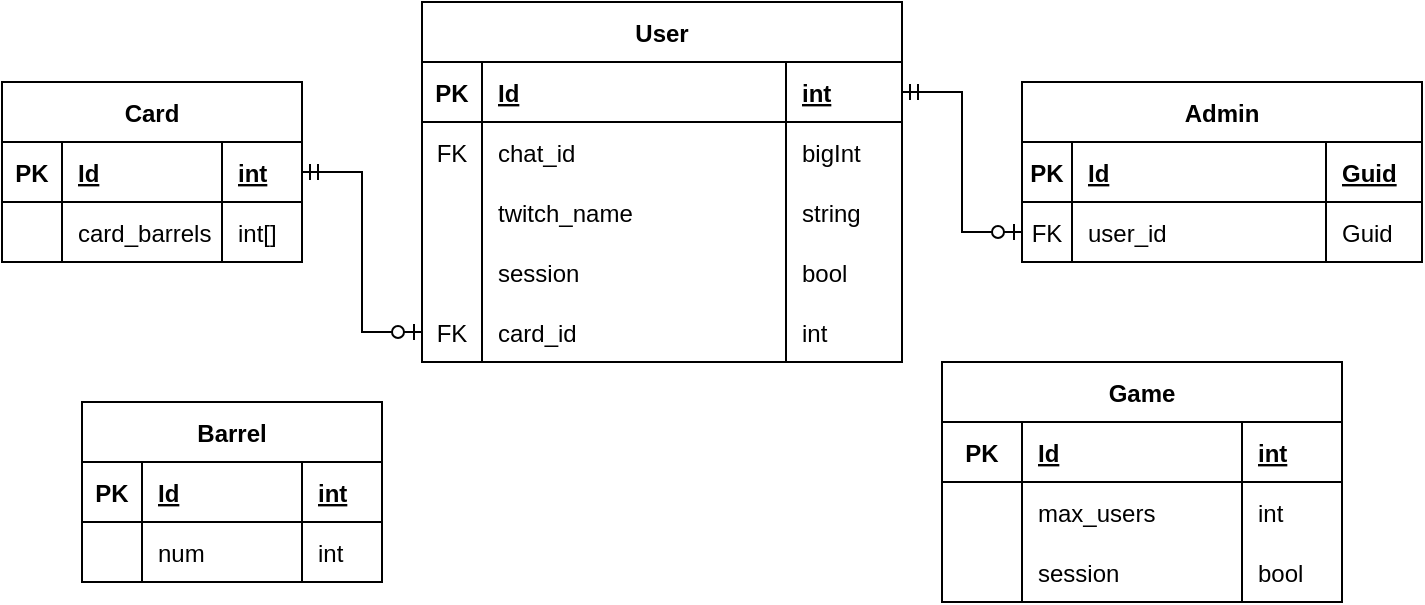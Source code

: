 <mxfile version="17.1.3" type="device"><diagram id="EyEHnmFpXSGbcfGTxQxn" name="Page-1"><mxGraphModel dx="1422" dy="799" grid="1" gridSize="10" guides="1" tooltips="1" connect="1" arrows="1" fold="1" page="1" pageScale="1" pageWidth="827" pageHeight="1169" math="0" shadow="0"><root><mxCell id="0"/><mxCell id="1" parent="0"/><mxCell id="UShXCJz1TF-Tyu379j8b-28" value="Admin" style="shape=table;startSize=30;container=1;collapsible=2;childLayout=tableLayout;fixedRows=1;rowLines=0;fontStyle=1;align=center;resizeLast=0;columnLines=1;resizeLastRow=0;shadow=0;rounded=0;sketch=0;" parent="1" vertex="1"><mxGeometry x="560" y="280" width="200" height="90" as="geometry"><mxRectangle x="240" y="270" width="60" height="30" as="alternateBounds"/></mxGeometry></mxCell><mxCell id="UShXCJz1TF-Tyu379j8b-29" value="" style="shape=partialRectangle;collapsible=0;dropTarget=0;pointerEvents=0;fillColor=none;top=0;left=0;bottom=1;right=0;points=[[0,0.5],[1,0.5]];portConstraint=eastwest;" parent="UShXCJz1TF-Tyu379j8b-28" vertex="1"><mxGeometry y="30" width="200" height="30" as="geometry"/></mxCell><mxCell id="UShXCJz1TF-Tyu379j8b-30" value="PK" style="shape=partialRectangle;connectable=0;fillColor=none;top=0;left=0;bottom=0;right=0;fontStyle=1;overflow=hidden;" parent="UShXCJz1TF-Tyu379j8b-29" vertex="1"><mxGeometry width="25" height="30" as="geometry"><mxRectangle width="25" height="30" as="alternateBounds"/></mxGeometry></mxCell><mxCell id="UShXCJz1TF-Tyu379j8b-31" value="Id" style="shape=partialRectangle;connectable=0;fillColor=none;top=0;left=0;bottom=0;right=0;align=left;spacingLeft=6;fontStyle=5;overflow=hidden;" parent="UShXCJz1TF-Tyu379j8b-29" vertex="1"><mxGeometry x="25" width="127" height="30" as="geometry"><mxRectangle width="127" height="30" as="alternateBounds"/></mxGeometry></mxCell><mxCell id="UShXCJz1TF-Tyu379j8b-348" value="Guid" style="shape=partialRectangle;connectable=0;fillColor=none;top=0;left=0;bottom=0;right=0;align=left;spacingLeft=6;fontStyle=5;overflow=hidden;" parent="UShXCJz1TF-Tyu379j8b-29" vertex="1"><mxGeometry x="152" width="48" height="30" as="geometry"><mxRectangle width="48" height="30" as="alternateBounds"/></mxGeometry></mxCell><mxCell id="UShXCJz1TF-Tyu379j8b-32" value="" style="shape=partialRectangle;collapsible=0;dropTarget=0;pointerEvents=0;fillColor=none;top=0;left=0;bottom=0;right=0;points=[[0,0.5],[1,0.5]];portConstraint=eastwest;" parent="UShXCJz1TF-Tyu379j8b-28" vertex="1"><mxGeometry y="60" width="200" height="30" as="geometry"/></mxCell><mxCell id="UShXCJz1TF-Tyu379j8b-33" value="FK" style="shape=partialRectangle;connectable=0;fillColor=none;top=0;left=0;bottom=0;right=0;editable=1;overflow=hidden;" parent="UShXCJz1TF-Tyu379j8b-32" vertex="1"><mxGeometry width="25" height="30" as="geometry"><mxRectangle width="25" height="30" as="alternateBounds"/></mxGeometry></mxCell><mxCell id="UShXCJz1TF-Tyu379j8b-34" value="user_id" style="shape=partialRectangle;connectable=0;fillColor=none;top=0;left=0;bottom=0;right=0;align=left;spacingLeft=6;overflow=hidden;" parent="UShXCJz1TF-Tyu379j8b-32" vertex="1"><mxGeometry x="25" width="127" height="30" as="geometry"><mxRectangle width="127" height="30" as="alternateBounds"/></mxGeometry></mxCell><mxCell id="UShXCJz1TF-Tyu379j8b-349" value="Guid" style="shape=partialRectangle;connectable=0;fillColor=none;top=0;left=0;bottom=0;right=0;align=left;spacingLeft=6;overflow=hidden;" parent="UShXCJz1TF-Tyu379j8b-32" vertex="1"><mxGeometry x="152" width="48" height="30" as="geometry"><mxRectangle width="48" height="30" as="alternateBounds"/></mxGeometry></mxCell><mxCell id="UShXCJz1TF-Tyu379j8b-356" value="Game" style="shape=table;startSize=30;container=1;collapsible=2;childLayout=tableLayout;fixedRows=1;rowLines=0;fontStyle=1;align=center;resizeLast=0;columnLines=1;resizeLastRow=0;shadow=0;rounded=0;sketch=0;" parent="1" vertex="1"><mxGeometry x="520" y="420" width="200" height="120" as="geometry"><mxRectangle x="320" y="330" width="60" height="30" as="alternateBounds"/></mxGeometry></mxCell><mxCell id="UShXCJz1TF-Tyu379j8b-357" value="" style="shape=partialRectangle;collapsible=0;dropTarget=0;pointerEvents=0;fillColor=none;top=0;left=0;bottom=1;right=0;points=[[0,0.5],[1,0.5]];portConstraint=eastwest;" parent="UShXCJz1TF-Tyu379j8b-356" vertex="1"><mxGeometry y="30" width="200" height="30" as="geometry"/></mxCell><mxCell id="UShXCJz1TF-Tyu379j8b-358" value="PK" style="shape=partialRectangle;connectable=0;fillColor=none;top=0;left=0;bottom=0;right=0;fontStyle=1;overflow=hidden;" parent="UShXCJz1TF-Tyu379j8b-357" vertex="1"><mxGeometry width="40" height="30" as="geometry"><mxRectangle width="40" height="30" as="alternateBounds"/></mxGeometry></mxCell><mxCell id="UShXCJz1TF-Tyu379j8b-359" value="Id" style="shape=partialRectangle;connectable=0;fillColor=none;top=0;left=0;bottom=0;right=0;align=left;spacingLeft=6;fontStyle=5;overflow=hidden;" parent="UShXCJz1TF-Tyu379j8b-357" vertex="1"><mxGeometry x="40" width="110" height="30" as="geometry"><mxRectangle width="110" height="30" as="alternateBounds"/></mxGeometry></mxCell><mxCell id="UShXCJz1TF-Tyu379j8b-360" value="int" style="shape=partialRectangle;connectable=0;fillColor=none;top=0;left=0;bottom=0;right=0;align=left;spacingLeft=6;fontStyle=5;overflow=hidden;" parent="UShXCJz1TF-Tyu379j8b-357" vertex="1"><mxGeometry x="150" width="50" height="30" as="geometry"><mxRectangle width="50" height="30" as="alternateBounds"/></mxGeometry></mxCell><mxCell id="UShXCJz1TF-Tyu379j8b-361" value="" style="shape=partialRectangle;collapsible=0;dropTarget=0;pointerEvents=0;fillColor=none;top=0;left=0;bottom=0;right=0;points=[[0,0.5],[1,0.5]];portConstraint=eastwest;" parent="UShXCJz1TF-Tyu379j8b-356" vertex="1"><mxGeometry y="60" width="200" height="30" as="geometry"/></mxCell><mxCell id="UShXCJz1TF-Tyu379j8b-362" value="" style="shape=partialRectangle;connectable=0;fillColor=none;top=0;left=0;bottom=0;right=0;editable=1;overflow=hidden;" parent="UShXCJz1TF-Tyu379j8b-361" vertex="1"><mxGeometry width="40" height="30" as="geometry"><mxRectangle width="40" height="30" as="alternateBounds"/></mxGeometry></mxCell><mxCell id="UShXCJz1TF-Tyu379j8b-363" value="max_users" style="shape=partialRectangle;connectable=0;fillColor=none;top=0;left=0;bottom=0;right=0;align=left;spacingLeft=6;overflow=hidden;" parent="UShXCJz1TF-Tyu379j8b-361" vertex="1"><mxGeometry x="40" width="110" height="30" as="geometry"><mxRectangle width="110" height="30" as="alternateBounds"/></mxGeometry></mxCell><mxCell id="UShXCJz1TF-Tyu379j8b-364" value="int" style="shape=partialRectangle;connectable=0;fillColor=none;top=0;left=0;bottom=0;right=0;align=left;spacingLeft=6;overflow=hidden;" parent="UShXCJz1TF-Tyu379j8b-361" vertex="1"><mxGeometry x="150" width="50" height="30" as="geometry"><mxRectangle width="50" height="30" as="alternateBounds"/></mxGeometry></mxCell><mxCell id="w0sAyiu81AESUfZ_AUr2-1" value="" style="shape=partialRectangle;collapsible=0;dropTarget=0;pointerEvents=0;fillColor=none;top=0;left=0;bottom=0;right=0;points=[[0,0.5],[1,0.5]];portConstraint=eastwest;" parent="UShXCJz1TF-Tyu379j8b-356" vertex="1"><mxGeometry y="90" width="200" height="30" as="geometry"/></mxCell><mxCell id="w0sAyiu81AESUfZ_AUr2-2" value="" style="shape=partialRectangle;connectable=0;fillColor=none;top=0;left=0;bottom=0;right=0;editable=1;overflow=hidden;" parent="w0sAyiu81AESUfZ_AUr2-1" vertex="1"><mxGeometry width="40" height="30" as="geometry"><mxRectangle width="40" height="30" as="alternateBounds"/></mxGeometry></mxCell><mxCell id="w0sAyiu81AESUfZ_AUr2-3" value="session" style="shape=partialRectangle;connectable=0;fillColor=none;top=0;left=0;bottom=0;right=0;align=left;spacingLeft=6;overflow=hidden;" parent="w0sAyiu81AESUfZ_AUr2-1" vertex="1"><mxGeometry x="40" width="110" height="30" as="geometry"><mxRectangle width="110" height="30" as="alternateBounds"/></mxGeometry></mxCell><mxCell id="w0sAyiu81AESUfZ_AUr2-4" value="bool" style="shape=partialRectangle;connectable=0;fillColor=none;top=0;left=0;bottom=0;right=0;align=left;spacingLeft=6;overflow=hidden;" parent="w0sAyiu81AESUfZ_AUr2-1" vertex="1"><mxGeometry x="150" width="50" height="30" as="geometry"><mxRectangle width="50" height="30" as="alternateBounds"/></mxGeometry></mxCell><mxCell id="UShXCJz1TF-Tyu379j8b-385" value="Barrel" style="shape=table;startSize=30;container=1;collapsible=2;childLayout=tableLayout;fixedRows=1;rowLines=0;fontStyle=1;align=center;resizeLast=0;columnLines=1;resizeLastRow=0;shadow=0;rounded=0;sketch=0;" parent="1" vertex="1"><mxGeometry x="90" y="440" width="150" height="90" as="geometry"><mxRectangle x="320" y="330" width="60" height="30" as="alternateBounds"/></mxGeometry></mxCell><mxCell id="UShXCJz1TF-Tyu379j8b-386" value="" style="shape=partialRectangle;collapsible=0;dropTarget=0;pointerEvents=0;fillColor=none;top=0;left=0;bottom=1;right=0;points=[[0,0.5],[1,0.5]];portConstraint=eastwest;" parent="UShXCJz1TF-Tyu379j8b-385" vertex="1"><mxGeometry y="30" width="150" height="30" as="geometry"/></mxCell><mxCell id="UShXCJz1TF-Tyu379j8b-387" value="PK" style="shape=partialRectangle;connectable=0;fillColor=none;top=0;left=0;bottom=0;right=0;fontStyle=1;overflow=hidden;" parent="UShXCJz1TF-Tyu379j8b-386" vertex="1"><mxGeometry width="30" height="30" as="geometry"><mxRectangle width="30" height="30" as="alternateBounds"/></mxGeometry></mxCell><mxCell id="UShXCJz1TF-Tyu379j8b-388" value="Id" style="shape=partialRectangle;connectable=0;fillColor=none;top=0;left=0;bottom=0;right=0;align=left;spacingLeft=6;fontStyle=5;overflow=hidden;" parent="UShXCJz1TF-Tyu379j8b-386" vertex="1"><mxGeometry x="30" width="80" height="30" as="geometry"><mxRectangle width="80" height="30" as="alternateBounds"/></mxGeometry></mxCell><mxCell id="UShXCJz1TF-Tyu379j8b-389" value="int" style="shape=partialRectangle;connectable=0;fillColor=none;top=0;left=0;bottom=0;right=0;align=left;spacingLeft=6;fontStyle=5;overflow=hidden;" parent="UShXCJz1TF-Tyu379j8b-386" vertex="1"><mxGeometry x="110" width="40" height="30" as="geometry"><mxRectangle width="40" height="30" as="alternateBounds"/></mxGeometry></mxCell><mxCell id="UShXCJz1TF-Tyu379j8b-390" value="" style="shape=partialRectangle;collapsible=0;dropTarget=0;pointerEvents=0;fillColor=none;top=0;left=0;bottom=0;right=0;points=[[0,0.5],[1,0.5]];portConstraint=eastwest;" parent="UShXCJz1TF-Tyu379j8b-385" vertex="1"><mxGeometry y="60" width="150" height="30" as="geometry"/></mxCell><mxCell id="UShXCJz1TF-Tyu379j8b-391" value="" style="shape=partialRectangle;connectable=0;fillColor=none;top=0;left=0;bottom=0;right=0;editable=1;overflow=hidden;" parent="UShXCJz1TF-Tyu379j8b-390" vertex="1"><mxGeometry width="30" height="30" as="geometry"><mxRectangle width="30" height="30" as="alternateBounds"/></mxGeometry></mxCell><mxCell id="UShXCJz1TF-Tyu379j8b-392" value="num" style="shape=partialRectangle;connectable=0;fillColor=none;top=0;left=0;bottom=0;right=0;align=left;spacingLeft=6;overflow=hidden;" parent="UShXCJz1TF-Tyu379j8b-390" vertex="1"><mxGeometry x="30" width="80" height="30" as="geometry"><mxRectangle width="80" height="30" as="alternateBounds"/></mxGeometry></mxCell><mxCell id="UShXCJz1TF-Tyu379j8b-393" value="int" style="shape=partialRectangle;connectable=0;fillColor=none;top=0;left=0;bottom=0;right=0;align=left;spacingLeft=6;overflow=hidden;" parent="UShXCJz1TF-Tyu379j8b-390" vertex="1"><mxGeometry x="110" width="40" height="30" as="geometry"><mxRectangle width="40" height="30" as="alternateBounds"/></mxGeometry></mxCell><mxCell id="UShXCJz1TF-Tyu379j8b-394" value="Card" style="shape=table;startSize=30;container=1;collapsible=2;childLayout=tableLayout;fixedRows=1;rowLines=0;fontStyle=1;align=center;resizeLast=0;columnLines=1;resizeLastRow=0;shadow=0;rounded=0;sketch=0;" parent="1" vertex="1"><mxGeometry x="50" y="280" width="150" height="90" as="geometry"><mxRectangle x="320" y="330" width="60" height="30" as="alternateBounds"/></mxGeometry></mxCell><mxCell id="UShXCJz1TF-Tyu379j8b-395" value="" style="shape=partialRectangle;collapsible=0;dropTarget=0;pointerEvents=0;fillColor=none;top=0;left=0;bottom=1;right=0;points=[[0,0.5],[1,0.5]];portConstraint=eastwest;" parent="UShXCJz1TF-Tyu379j8b-394" vertex="1"><mxGeometry y="30" width="150" height="30" as="geometry"/></mxCell><mxCell id="UShXCJz1TF-Tyu379j8b-396" value="PK" style="shape=partialRectangle;connectable=0;fillColor=none;top=0;left=0;bottom=0;right=0;fontStyle=1;overflow=hidden;" parent="UShXCJz1TF-Tyu379j8b-395" vertex="1"><mxGeometry width="30" height="30" as="geometry"><mxRectangle width="30" height="30" as="alternateBounds"/></mxGeometry></mxCell><mxCell id="UShXCJz1TF-Tyu379j8b-397" value="Id" style="shape=partialRectangle;connectable=0;fillColor=none;top=0;left=0;bottom=0;right=0;align=left;spacingLeft=6;fontStyle=5;overflow=hidden;" parent="UShXCJz1TF-Tyu379j8b-395" vertex="1"><mxGeometry x="30" width="80" height="30" as="geometry"><mxRectangle width="80" height="30" as="alternateBounds"/></mxGeometry></mxCell><mxCell id="UShXCJz1TF-Tyu379j8b-398" value="int" style="shape=partialRectangle;connectable=0;fillColor=none;top=0;left=0;bottom=0;right=0;align=left;spacingLeft=6;fontStyle=5;overflow=hidden;" parent="UShXCJz1TF-Tyu379j8b-395" vertex="1"><mxGeometry x="110" width="40" height="30" as="geometry"><mxRectangle width="40" height="30" as="alternateBounds"/></mxGeometry></mxCell><mxCell id="UShXCJz1TF-Tyu379j8b-399" value="" style="shape=partialRectangle;collapsible=0;dropTarget=0;pointerEvents=0;fillColor=none;top=0;left=0;bottom=0;right=0;points=[[0,0.5],[1,0.5]];portConstraint=eastwest;" parent="UShXCJz1TF-Tyu379j8b-394" vertex="1"><mxGeometry y="60" width="150" height="30" as="geometry"/></mxCell><mxCell id="UShXCJz1TF-Tyu379j8b-400" value="" style="shape=partialRectangle;connectable=0;fillColor=none;top=0;left=0;bottom=0;right=0;editable=1;overflow=hidden;" parent="UShXCJz1TF-Tyu379j8b-399" vertex="1"><mxGeometry width="30" height="30" as="geometry"><mxRectangle width="30" height="30" as="alternateBounds"/></mxGeometry></mxCell><mxCell id="UShXCJz1TF-Tyu379j8b-401" value="card_barrels" style="shape=partialRectangle;connectable=0;fillColor=none;top=0;left=0;bottom=0;right=0;align=left;spacingLeft=6;overflow=hidden;" parent="UShXCJz1TF-Tyu379j8b-399" vertex="1"><mxGeometry x="30" width="80" height="30" as="geometry"><mxRectangle width="80" height="30" as="alternateBounds"/></mxGeometry></mxCell><mxCell id="UShXCJz1TF-Tyu379j8b-402" value="int[]" style="shape=partialRectangle;connectable=0;fillColor=none;top=0;left=0;bottom=0;right=0;align=left;spacingLeft=6;overflow=hidden;" parent="UShXCJz1TF-Tyu379j8b-399" vertex="1"><mxGeometry x="110" width="40" height="30" as="geometry"><mxRectangle width="40" height="30" as="alternateBounds"/></mxGeometry></mxCell><mxCell id="UShXCJz1TF-Tyu379j8b-475" value="User" style="shape=table;startSize=30;container=1;collapsible=2;childLayout=tableLayout;fixedRows=1;rowLines=0;fontStyle=1;align=center;resizeLast=0;columnLines=1;resizeLastRow=0;shadow=0;rounded=0;sketch=0;" parent="1" vertex="1"><mxGeometry x="260" y="240" width="240" height="180" as="geometry"><mxRectangle x="240" y="270" width="60" height="30" as="alternateBounds"/></mxGeometry></mxCell><mxCell id="UShXCJz1TF-Tyu379j8b-476" value="" style="shape=partialRectangle;collapsible=0;dropTarget=0;pointerEvents=0;fillColor=none;top=0;left=0;bottom=1;right=0;points=[[0,0.5],[1,0.5]];portConstraint=eastwest;" parent="UShXCJz1TF-Tyu379j8b-475" vertex="1"><mxGeometry y="30" width="240" height="30" as="geometry"/></mxCell><mxCell id="UShXCJz1TF-Tyu379j8b-477" value="PK" style="shape=partialRectangle;connectable=0;fillColor=none;top=0;left=0;bottom=0;right=0;fontStyle=1;overflow=hidden;" parent="UShXCJz1TF-Tyu379j8b-476" vertex="1"><mxGeometry width="30" height="30" as="geometry"><mxRectangle width="30" height="30" as="alternateBounds"/></mxGeometry></mxCell><mxCell id="UShXCJz1TF-Tyu379j8b-478" value="Id" style="shape=partialRectangle;connectable=0;fillColor=none;top=0;left=0;bottom=0;right=0;align=left;spacingLeft=6;fontStyle=5;overflow=hidden;" parent="UShXCJz1TF-Tyu379j8b-476" vertex="1"><mxGeometry x="30" width="152" height="30" as="geometry"><mxRectangle width="152" height="30" as="alternateBounds"/></mxGeometry></mxCell><mxCell id="UShXCJz1TF-Tyu379j8b-479" value="int" style="shape=partialRectangle;connectable=0;fillColor=none;top=0;left=0;bottom=0;right=0;align=left;spacingLeft=6;fontStyle=5;overflow=hidden;" parent="UShXCJz1TF-Tyu379j8b-476" vertex="1"><mxGeometry x="182" width="58" height="30" as="geometry"><mxRectangle width="58" height="30" as="alternateBounds"/></mxGeometry></mxCell><mxCell id="UShXCJz1TF-Tyu379j8b-480" value="" style="shape=partialRectangle;collapsible=0;dropTarget=0;pointerEvents=0;fillColor=none;top=0;left=0;bottom=0;right=0;points=[[0,0.5],[1,0.5]];portConstraint=eastwest;" parent="UShXCJz1TF-Tyu379j8b-475" vertex="1"><mxGeometry y="60" width="240" height="30" as="geometry"/></mxCell><mxCell id="UShXCJz1TF-Tyu379j8b-481" value="FK" style="shape=partialRectangle;connectable=0;fillColor=none;top=0;left=0;bottom=0;right=0;editable=1;overflow=hidden;" parent="UShXCJz1TF-Tyu379j8b-480" vertex="1"><mxGeometry width="30" height="30" as="geometry"><mxRectangle width="30" height="30" as="alternateBounds"/></mxGeometry></mxCell><mxCell id="UShXCJz1TF-Tyu379j8b-482" value="chat_id" style="shape=partialRectangle;connectable=0;fillColor=none;top=0;left=0;bottom=0;right=0;align=left;spacingLeft=6;overflow=hidden;" parent="UShXCJz1TF-Tyu379j8b-480" vertex="1"><mxGeometry x="30" width="152" height="30" as="geometry"><mxRectangle width="152" height="30" as="alternateBounds"/></mxGeometry></mxCell><mxCell id="UShXCJz1TF-Tyu379j8b-483" value="bigInt" style="shape=partialRectangle;connectable=0;fillColor=none;top=0;left=0;bottom=0;right=0;align=left;spacingLeft=6;overflow=hidden;" parent="UShXCJz1TF-Tyu379j8b-480" vertex="1"><mxGeometry x="182" width="58" height="30" as="geometry"><mxRectangle width="58" height="30" as="alternateBounds"/></mxGeometry></mxCell><mxCell id="UShXCJz1TF-Tyu379j8b-484" value="" style="shape=partialRectangle;collapsible=0;dropTarget=0;pointerEvents=0;fillColor=none;top=0;left=0;bottom=0;right=0;points=[[0,0.5],[1,0.5]];portConstraint=eastwest;" parent="UShXCJz1TF-Tyu379j8b-475" vertex="1"><mxGeometry y="90" width="240" height="30" as="geometry"/></mxCell><mxCell id="UShXCJz1TF-Tyu379j8b-485" value="" style="shape=partialRectangle;connectable=0;fillColor=none;top=0;left=0;bottom=0;right=0;editable=1;overflow=hidden;" parent="UShXCJz1TF-Tyu379j8b-484" vertex="1"><mxGeometry width="30" height="30" as="geometry"><mxRectangle width="30" height="30" as="alternateBounds"/></mxGeometry></mxCell><mxCell id="UShXCJz1TF-Tyu379j8b-486" value="twitch_name" style="shape=partialRectangle;connectable=0;fillColor=none;top=0;left=0;bottom=0;right=0;align=left;spacingLeft=6;overflow=hidden;" parent="UShXCJz1TF-Tyu379j8b-484" vertex="1"><mxGeometry x="30" width="152" height="30" as="geometry"><mxRectangle width="152" height="30" as="alternateBounds"/></mxGeometry></mxCell><mxCell id="UShXCJz1TF-Tyu379j8b-487" value="string" style="shape=partialRectangle;connectable=0;fillColor=none;top=0;left=0;bottom=0;right=0;align=left;spacingLeft=6;overflow=hidden;" parent="UShXCJz1TF-Tyu379j8b-484" vertex="1"><mxGeometry x="182" width="58" height="30" as="geometry"><mxRectangle width="58" height="30" as="alternateBounds"/></mxGeometry></mxCell><mxCell id="5qVIBpcAY4MntHpd0wE9-1" value="" style="shape=partialRectangle;collapsible=0;dropTarget=0;pointerEvents=0;fillColor=none;top=0;left=0;bottom=0;right=0;points=[[0,0.5],[1,0.5]];portConstraint=eastwest;" vertex="1" parent="UShXCJz1TF-Tyu379j8b-475"><mxGeometry y="120" width="240" height="30" as="geometry"/></mxCell><mxCell id="5qVIBpcAY4MntHpd0wE9-2" value="" style="shape=partialRectangle;connectable=0;fillColor=none;top=0;left=0;bottom=0;right=0;editable=1;overflow=hidden;" vertex="1" parent="5qVIBpcAY4MntHpd0wE9-1"><mxGeometry width="30" height="30" as="geometry"><mxRectangle width="30" height="30" as="alternateBounds"/></mxGeometry></mxCell><mxCell id="5qVIBpcAY4MntHpd0wE9-3" value="session" style="shape=partialRectangle;connectable=0;fillColor=none;top=0;left=0;bottom=0;right=0;align=left;spacingLeft=6;overflow=hidden;" vertex="1" parent="5qVIBpcAY4MntHpd0wE9-1"><mxGeometry x="30" width="152" height="30" as="geometry"><mxRectangle width="152" height="30" as="alternateBounds"/></mxGeometry></mxCell><mxCell id="5qVIBpcAY4MntHpd0wE9-4" value="bool" style="shape=partialRectangle;connectable=0;fillColor=none;top=0;left=0;bottom=0;right=0;align=left;spacingLeft=6;overflow=hidden;" vertex="1" parent="5qVIBpcAY4MntHpd0wE9-1"><mxGeometry x="182" width="58" height="30" as="geometry"><mxRectangle width="58" height="30" as="alternateBounds"/></mxGeometry></mxCell><mxCell id="5qVIBpcAY4MntHpd0wE9-5" value="" style="shape=partialRectangle;collapsible=0;dropTarget=0;pointerEvents=0;fillColor=none;top=0;left=0;bottom=0;right=0;points=[[0,0.5],[1,0.5]];portConstraint=eastwest;" vertex="1" parent="UShXCJz1TF-Tyu379j8b-475"><mxGeometry y="150" width="240" height="30" as="geometry"/></mxCell><mxCell id="5qVIBpcAY4MntHpd0wE9-6" value="FK" style="shape=partialRectangle;connectable=0;fillColor=none;top=0;left=0;bottom=0;right=0;editable=1;overflow=hidden;" vertex="1" parent="5qVIBpcAY4MntHpd0wE9-5"><mxGeometry width="30" height="30" as="geometry"><mxRectangle width="30" height="30" as="alternateBounds"/></mxGeometry></mxCell><mxCell id="5qVIBpcAY4MntHpd0wE9-7" value="card_id" style="shape=partialRectangle;connectable=0;fillColor=none;top=0;left=0;bottom=0;right=0;align=left;spacingLeft=6;overflow=hidden;" vertex="1" parent="5qVIBpcAY4MntHpd0wE9-5"><mxGeometry x="30" width="152" height="30" as="geometry"><mxRectangle width="152" height="30" as="alternateBounds"/></mxGeometry></mxCell><mxCell id="5qVIBpcAY4MntHpd0wE9-8" value="int" style="shape=partialRectangle;connectable=0;fillColor=none;top=0;left=0;bottom=0;right=0;align=left;spacingLeft=6;overflow=hidden;" vertex="1" parent="5qVIBpcAY4MntHpd0wE9-5"><mxGeometry x="182" width="58" height="30" as="geometry"><mxRectangle width="58" height="30" as="alternateBounds"/></mxGeometry></mxCell><mxCell id="5qVIBpcAY4MntHpd0wE9-14" value="" style="edgeStyle=entityRelationEdgeStyle;fontSize=12;html=1;endArrow=ERzeroToOne;startArrow=ERmandOne;rounded=0;entryX=0;entryY=0.5;entryDx=0;entryDy=0;exitX=1;exitY=0.5;exitDx=0;exitDy=0;" edge="1" parent="1" source="UShXCJz1TF-Tyu379j8b-395" target="5qVIBpcAY4MntHpd0wE9-5"><mxGeometry width="100" height="100" relative="1" as="geometry"><mxPoint x="260" y="610" as="sourcePoint"/><mxPoint x="360" y="510" as="targetPoint"/></mxGeometry></mxCell><mxCell id="5qVIBpcAY4MntHpd0wE9-15" value="" style="edgeStyle=entityRelationEdgeStyle;fontSize=12;html=1;endArrow=ERzeroToOne;startArrow=ERmandOne;rounded=0;exitX=1;exitY=0.5;exitDx=0;exitDy=0;entryX=0;entryY=0.5;entryDx=0;entryDy=0;" edge="1" parent="1" source="UShXCJz1TF-Tyu379j8b-476" target="UShXCJz1TF-Tyu379j8b-32"><mxGeometry width="100" height="100" relative="1" as="geometry"><mxPoint x="570" y="460" as="sourcePoint"/><mxPoint x="670" y="360" as="targetPoint"/></mxGeometry></mxCell></root></mxGraphModel></diagram></mxfile>